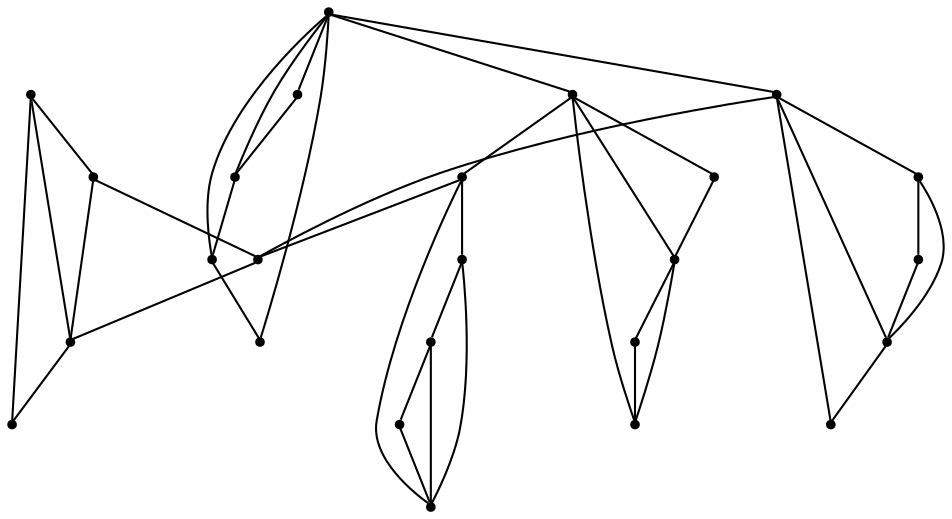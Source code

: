 graph {
  node [shape=point,comment="{\"directed\":false,\"doi\":\"10.4230/LIPIcs.GD.2024.30\",\"figure\":\"3 (3)\"}"]

  v0 [pos="872.5070160192728,631.0935317684545"]
  v1 [pos="818.6880496640931,631.0935317684545"]
  v2 [pos="862.2291710029383,662.7195157264358"]
  v3 [pos="828.9700284076636,662.7195157264358"]
  v4 [pos="845.5995679073991,611.5511589190467"]
  v5 [pos="742.1669713079111,810.4331608089187"]
  v6 [pos="731.8891262915768,842.0593990891091"]
  v7 [pos="742.1627739848715,451.7536484057812"]
  v8 [pos="698.6257863732623,483.37988668597154"]
  v9 [pos="688.3479413569278,451.7536484057812"]
  v10 [pos="731.884928968537,483.37988668597154"]
  v11 [pos="715.2595231960374,790.890787959511"]
  v12 [pos="688.3521386799674,810.4331608089187"]
  v13 [pos="698.6299836963019,842.0593990891091"]
  v14 [pos="715.2553894688015,432.2112755563735"]
  v15 [pos="531.2921819321631,741.930710891472"]
  v16 [pos="521.0101713906907,773.5569491716623"]
  v17 [pos="531.2838508818875,520.256098323228"]
  v18 [pos="487.74683147237636,551.8823366034183"]
  v19 [pos="521.0059740676511,551.8823366034183"]
  v20 [pos="487.751028795416,773.5569491716623"]
  v21 [pos="504.38056829515153,722.3883380420642"]
  v22 [pos="504.3764345679156,500.7137254738202"]
  v23 [pos="477.4689864560419,741.930710891472"]
  v24 [pos="477.4689864560419,520.256098323228"]

  v0 -- v1 [id="-1",pos="872.5070160192728,631.0935317684545 818.6880496640931,631.0935317684545 818.6880496640931,631.0935317684545 818.6880496640931,631.0935317684545"]
  v24 -- v22 [id="-2",pos="477.4689864560419,520.256098323228 504.3764345679156,500.7137254738202 504.3764345679156,500.7137254738202 504.3764345679156,500.7137254738202"]
  v23 -- v21 [id="-3",pos="477.4689864560419,741.930710891472 504.38056829515153,722.3883380420642 504.38056829515153,722.3883380420642 504.38056829515153,722.3883380420642"]
  v18 -- v24 [id="-4",pos="487.74683147237636,551.8823366034183 477.4689864560419,520.256098323228 477.4689864560419,520.256098323228 477.4689864560419,520.256098323228"]
  v20 -- v21 [id="-5",pos="487.751028795416,773.5569491716623 504.38056829515153,722.3883380420642 504.38056829515153,722.3883380420642 504.38056829515153,722.3883380420642"]
  v20 -- v23 [id="-6",pos="487.751028795416,773.5569491716623 477.4689864560419,741.930710891472 477.4689864560419,741.930710891472 477.4689864560419,741.930710891472"]
  v22 -- v18 [id="-7",pos="504.3764345679156,500.7137254738202 487.74683147237636,551.8823366034183 487.74683147237636,551.8823366034183 487.74683147237636,551.8823366034183"]
  v22 -- v17 [id="-8",pos="504.3764345679156,500.7137254738202 531.2838508818875,520.256098323228 531.2838508818875,520.256098323228 531.2838508818875,520.256098323228"]
  v21 -- v15 [id="-9",pos="504.38056829515153,722.3883380420642 531.2921819321631,741.930710891472 531.2921819321631,741.930710891472 531.2921819321631,741.930710891472"]
  v21 -- v12 [id="-10",pos="504.38056829515153,722.3883380420642 504.38063984043066,750.6685543913864 504.38063984043066,750.6685543913864 504.38063984043066,750.6685543913864 688.3521386799674,810.4331608089187 688.3521386799674,810.4331608089187 688.3521386799674,810.4331608089187"]
  v21 -- v17 [id="-11",pos="504.38056829515153,722.3883380420642 504.38063984043066,528.9939736134185 504.38063984043066,528.9939736134185 504.38063984043066,528.9939736134185 531.2838508818875,520.256098323228 531.2838508818875,520.256098323228 531.2838508818875,520.256098323228"]
  v17 -- v10 [id="-12",pos="531.2838508818875,520.256098323228 715.2553894688015,460.49152369597175 715.2553894688015,460.49152369597175 715.2553894688015,460.49152369597175 731.884928968537,483.37988668597154 731.884928968537,483.37988668597154 731.884928968537,483.37988668597154"]
  v16 -- v21 [id="-13",pos="521.0101713906907,773.5569491716623 504.38056829515153,722.3883380420642 504.38056829515153,722.3883380420642 504.38056829515153,722.3883380420642"]
  v17 -- v19 [id="-14",pos="531.2838508818875,520.256098323228 521.0059740676511,551.8823366034183 521.0059740676511,551.8823366034183 521.0059740676511,551.8823366034183"]
  v17 -- v18 [id="-15",pos="531.2838508818875,520.256098323228 487.74683147237636,551.8823366034183 487.74683147237636,551.8823366034183 487.74683147237636,551.8823366034183"]
  v15 -- v16 [id="-16",pos="531.2921819321631,741.930710891472 521.0101713906907,773.5569491716623 521.0101713906907,773.5569491716623 521.0101713906907,773.5569491716623"]
  v9 -- v14 [id="-17",pos="688.3479413569278,451.7536484057812 715.2553894688015,432.2112755563735 715.2553894688015,432.2112755563735 715.2553894688015,432.2112755563735"]
  v12 -- v11 [id="-18",pos="688.3521386799674,810.4331608089187 715.2595231960374,790.890787959511 715.2595231960374,790.890787959511 715.2595231960374,790.890787959511"]
  v8 -- v9 [id="-19",pos="698.6257863732623,483.37988668597154 688.3479413569278,451.7536484057812 688.3479413569278,451.7536484057812 688.3479413569278,451.7536484057812"]
  v13 -- v12 [id="-20",pos="698.6299836963019,842.0593990891091 688.3521386799674,810.4331608089187 688.3521386799674,810.4331608089187 688.3521386799674,810.4331608089187"]
  v14 -- v7 [id="-21",pos="715.2553894688015,432.2112755563735 742.1627739848715,451.7536484057812 742.1627739848715,451.7536484057812 742.1627739848715,451.7536484057812"]
  v12 -- v3 [id="-22",pos="688.3521386799674,810.4331608089187 715.2553894688015,819.1710043088331 715.2553894688015,819.1710043088331 715.2553894688015,819.1710043088331 828.9700284076636,662.7195157264358 828.9700284076636,662.7195157264358 828.9700284076636,662.7195157264358"]
  v19 -- v18 [id="-23",pos="521.0059740676511,551.8823366034183 487.74683147237636,551.8823366034183 487.74683147237636,551.8823366034183 487.74683147237636,551.8823366034183"]
  v10 -- v3 [id="-24",pos="731.884928968537,483.37988668597154 845.5871031298876,639.8312798975405 845.5871031298876,639.8312798975405 845.5871031298876,639.8312798975405 828.9700284076636,662.7195157264358 828.9700284076636,662.7195157264358 828.9700284076636,662.7195157264358"]
  v11 -- v5 [id="-25",pos="715.2595231960374,790.890787959511 742.1669713079111,810.4331608089187 742.1669713079111,810.4331608089187 742.1669713079111,810.4331608089187"]
  v6 -- v13 [id="-26",pos="731.8891262915768,842.0593990891091 698.6299836963019,842.0593990891091 698.6299836963019,842.0593990891091 698.6299836963019,842.0593990891091"]
  v6 -- v12 [id="-27",pos="731.8891262915768,842.0593990891091 688.3521386799674,810.4331608089187 688.3521386799674,810.4331608089187 688.3521386799674,810.4331608089187"]
  v6 -- v11 [id="-28",pos="731.8891262915768,842.0593990891091 715.2595231960374,790.890787959511 715.2595231960374,790.890787959511 715.2595231960374,790.890787959511"]
  v7 -- v10 [id="-29",pos="742.1627739848715,451.7536484057812 731.884928968537,483.37988668597154 731.884928968537,483.37988668597154 731.884928968537,483.37988668597154"]
  v7 -- v9 [id="-30",pos="742.1627739848715,451.7536484057812 688.3479413569278,451.7536484057812 688.3479413569278,451.7536484057812 688.3479413569278,451.7536484057812"]
  v7 -- v8 [id="-31",pos="742.1627739848715,451.7536484057812 698.6257863732623,483.37988668597154 698.6257863732623,483.37988668597154 698.6257863732623,483.37988668597154"]
  v5 -- v6 [id="-32",pos="742.1669713079111,810.4331608089187 731.8891262915768,842.0593990891091 731.8891262915768,842.0593990891091 731.8891262915768,842.0593990891091"]
  v1 -- v4 [id="-33",pos="818.6880496640931,631.0935317684545 845.5995679073991,611.5511589190467 845.5995679073991,611.5511589190467 845.5995679073991,611.5511589190467"]
  v3 -- v1 [id="-34",pos="828.9700284076636,662.7195157264358 818.6880496640931,631.0935317684545 818.6880496640931,631.0935317684545 818.6880496640931,631.0935317684545"]
  v10 -- v8 [id="-35",pos="731.884928968537,483.37988668597154 698.6257863732623,483.37988668597154 698.6257863732623,483.37988668597154 698.6257863732623,483.37988668597154"]
  v16 -- v20 [id="-36",pos="521.0101713906907,773.5569491716623 487.751028795416,773.5569491716623 487.751028795416,773.5569491716623 487.751028795416,773.5569491716623"]
  v4 -- v0 [id="-37",pos="845.5995679073991,611.5511589190467 872.5070160192728,631.0935317684545 872.5070160192728,631.0935317684545 872.5070160192728,631.0935317684545"]
  v2 -- v3 [id="-38",pos="862.2291710029383,662.7195157264358 828.9700284076636,662.7195157264358 828.9700284076636,662.7195157264358 828.9700284076636,662.7195157264358"]
  v2 -- v1 [id="-39",pos="862.2291710029383,662.7195157264358 818.6880496640931,631.0935317684545 818.6880496640931,631.0935317684545 818.6880496640931,631.0935317684545"]
  v0 -- v2 [id="-40",pos="872.5070160192728,631.0935317684545 862.2291710029383,662.7195157264358 862.2291710029383,662.7195157264358 862.2291710029383,662.7195157264358"]
}
